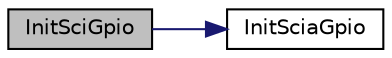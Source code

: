 digraph "InitSciGpio"
{
  edge [fontname="Helvetica",fontsize="10",labelfontname="Helvetica",labelfontsize="10"];
  node [fontname="Helvetica",fontsize="10",shape=record];
  rankdir="LR";
  Node1 [label="InitSciGpio",height=0.2,width=0.4,color="black", fillcolor="grey75", style="filled", fontcolor="black"];
  Node1 -> Node2 [color="midnightblue",fontsize="10",style="solid",fontname="Helvetica"];
  Node2 [label="InitSciaGpio",height=0.2,width=0.4,color="black", fillcolor="white", style="filled",URL="$_d_s_p2833x___sci_8c.html#a5d88451e2992ce791bdd51a1068433ac"];
}
